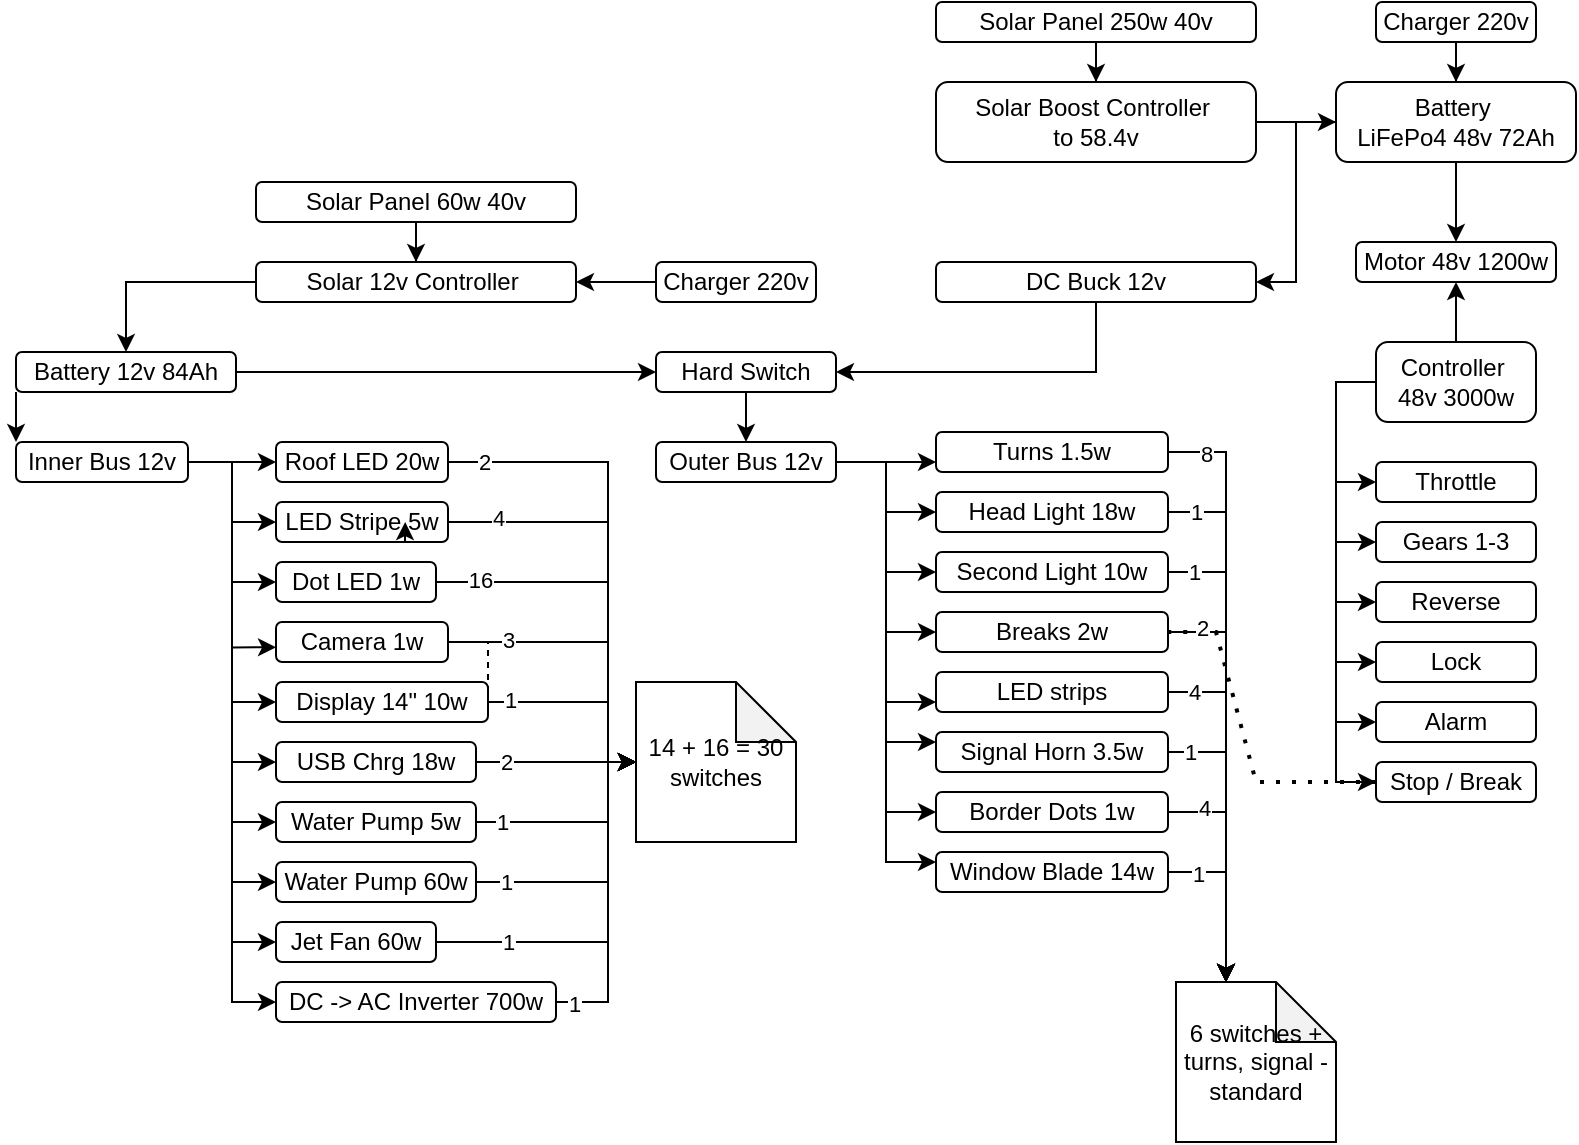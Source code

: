 <mxfile version="27.1.4">
  <diagram name="Страница — 1" id="Z_pauZkXS7t0AU1Tw5mL">
    <mxGraphModel dx="1443" dy="829" grid="1" gridSize="10" guides="1" tooltips="1" connect="1" arrows="1" fold="1" page="1" pageScale="1" pageWidth="827" pageHeight="1169" math="0" shadow="0">
      <root>
        <mxCell id="0" />
        <mxCell id="1" parent="0" />
        <mxCell id="5aOu-kDIlNZFqt_HR4Ut-28" style="edgeStyle=orthogonalEdgeStyle;rounded=0;orthogonalLoop=1;jettySize=auto;html=1;entryX=0.5;entryY=0;entryDx=0;entryDy=0;" edge="1" parent="1" source="7MsEQUMzbARziqOLfGt7-1" target="7MsEQUMzbARziqOLfGt7-29">
          <mxGeometry relative="1" as="geometry" />
        </mxCell>
        <mxCell id="5aOu-kDIlNZFqt_HR4Ut-34" style="edgeStyle=orthogonalEdgeStyle;rounded=0;orthogonalLoop=1;jettySize=auto;html=1;entryX=1;entryY=0.5;entryDx=0;entryDy=0;" edge="1" parent="1" source="7MsEQUMzbARziqOLfGt7-1" target="5aOu-kDIlNZFqt_HR4Ut-33">
          <mxGeometry relative="1" as="geometry" />
        </mxCell>
        <mxCell id="7MsEQUMzbARziqOLfGt7-1" value="&lt;div&gt;Battery&amp;nbsp;&lt;/div&gt;&lt;div&gt;&lt;span style=&quot;background-color: transparent; color: light-dark(rgb(0, 0, 0), rgb(255, 255, 255));&quot;&gt;LiFePo4 48v&amp;nbsp;&lt;/span&gt;&lt;span style=&quot;background-color: transparent; color: light-dark(rgb(0, 0, 0), rgb(255, 255, 255));&quot;&gt;72Ah&lt;/span&gt;&lt;/div&gt;" style="rounded=1;whiteSpace=wrap;html=1;" parent="1" vertex="1">
          <mxGeometry x="684" y="60" width="120" height="40" as="geometry" />
        </mxCell>
        <mxCell id="7MsEQUMzbARziqOLfGt7-31" style="edgeStyle=orthogonalEdgeStyle;rounded=0;orthogonalLoop=1;jettySize=auto;html=1;entryX=0;entryY=0.5;entryDx=0;entryDy=0;exitX=0;exitY=0.5;exitDx=0;exitDy=0;" parent="1" source="7MsEQUMzbARziqOLfGt7-2" target="7MsEQUMzbARziqOLfGt7-18" edge="1">
          <mxGeometry relative="1" as="geometry" />
        </mxCell>
        <mxCell id="7MsEQUMzbARziqOLfGt7-35" style="edgeStyle=orthogonalEdgeStyle;rounded=0;orthogonalLoop=1;jettySize=auto;html=1;entryX=0;entryY=0.5;entryDx=0;entryDy=0;exitX=0;exitY=0.5;exitDx=0;exitDy=0;" parent="1" source="7MsEQUMzbARziqOLfGt7-2" target="7MsEQUMzbARziqOLfGt7-21" edge="1">
          <mxGeometry relative="1" as="geometry" />
        </mxCell>
        <mxCell id="7MsEQUMzbARziqOLfGt7-36" style="edgeStyle=orthogonalEdgeStyle;rounded=0;orthogonalLoop=1;jettySize=auto;html=1;entryX=0;entryY=0.5;entryDx=0;entryDy=0;exitX=0;exitY=0.5;exitDx=0;exitDy=0;" parent="1" source="7MsEQUMzbARziqOLfGt7-2" target="7MsEQUMzbARziqOLfGt7-22" edge="1">
          <mxGeometry relative="1" as="geometry" />
        </mxCell>
        <mxCell id="7MsEQUMzbARziqOLfGt7-40" style="edgeStyle=orthogonalEdgeStyle;rounded=0;orthogonalLoop=1;jettySize=auto;html=1;entryX=0;entryY=0.5;entryDx=0;entryDy=0;exitX=0;exitY=0.5;exitDx=0;exitDy=0;" parent="1" source="7MsEQUMzbARziqOLfGt7-2" target="7MsEQUMzbARziqOLfGt7-37" edge="1">
          <mxGeometry relative="1" as="geometry" />
        </mxCell>
        <mxCell id="7MsEQUMzbARziqOLfGt7-41" style="edgeStyle=orthogonalEdgeStyle;rounded=0;orthogonalLoop=1;jettySize=auto;html=1;entryX=0;entryY=0.5;entryDx=0;entryDy=0;exitX=0;exitY=0.5;exitDx=0;exitDy=0;" parent="1" source="7MsEQUMzbARziqOLfGt7-2" target="7MsEQUMzbARziqOLfGt7-38" edge="1">
          <mxGeometry relative="1" as="geometry" />
        </mxCell>
        <mxCell id="7MsEQUMzbARziqOLfGt7-42" style="edgeStyle=orthogonalEdgeStyle;rounded=0;orthogonalLoop=1;jettySize=auto;html=1;entryX=0;entryY=0.5;entryDx=0;entryDy=0;exitX=0;exitY=0.5;exitDx=0;exitDy=0;" parent="1" source="7MsEQUMzbARziqOLfGt7-2" target="7MsEQUMzbARziqOLfGt7-39" edge="1">
          <mxGeometry relative="1" as="geometry" />
        </mxCell>
        <mxCell id="5aOu-kDIlNZFqt_HR4Ut-27" style="edgeStyle=orthogonalEdgeStyle;rounded=0;orthogonalLoop=1;jettySize=auto;html=1;entryX=0.5;entryY=1;entryDx=0;entryDy=0;" edge="1" parent="1" source="7MsEQUMzbARziqOLfGt7-2" target="7MsEQUMzbARziqOLfGt7-29">
          <mxGeometry relative="1" as="geometry" />
        </mxCell>
        <mxCell id="7MsEQUMzbARziqOLfGt7-2" value="&lt;div&gt;&lt;span style=&quot;background-color: transparent; color: light-dark(rgb(0, 0, 0), rgb(255, 255, 255));&quot;&gt;Controller&amp;nbsp;&lt;/span&gt;&lt;/div&gt;&lt;div&gt;&lt;span style=&quot;background-color: transparent; color: light-dark(rgb(0, 0, 0), rgb(255, 255, 255));&quot;&gt;48v 3000w&lt;/span&gt;&lt;/div&gt;" style="rounded=1;whiteSpace=wrap;html=1;" parent="1" vertex="1">
          <mxGeometry x="704" y="190" width="80" height="40" as="geometry" />
        </mxCell>
        <mxCell id="7MsEQUMzbARziqOLfGt7-16" style="edgeStyle=orthogonalEdgeStyle;rounded=0;orthogonalLoop=1;jettySize=auto;html=1;exitX=0;exitY=1;exitDx=0;exitDy=0;entryX=0;entryY=0;entryDx=0;entryDy=0;" parent="1" source="7MsEQUMzbARziqOLfGt7-4" target="7MsEQUMzbARziqOLfGt7-8" edge="1">
          <mxGeometry relative="1" as="geometry">
            <Array as="points" />
          </mxGeometry>
        </mxCell>
        <mxCell id="5aOu-kDIlNZFqt_HR4Ut-23" style="edgeStyle=orthogonalEdgeStyle;rounded=0;orthogonalLoop=1;jettySize=auto;html=1;" edge="1" parent="1" source="5aOu-kDIlNZFqt_HR4Ut-35" target="7MsEQUMzbARziqOLfGt7-7">
          <mxGeometry relative="1" as="geometry" />
        </mxCell>
        <mxCell id="7MsEQUMzbARziqOLfGt7-4" value="&lt;div&gt;Battery&amp;nbsp;&lt;span style=&quot;background-color: transparent; color: light-dark(rgb(0, 0, 0), rgb(255, 255, 255));&quot;&gt;12v 84&lt;/span&gt;&lt;span style=&quot;background-color: transparent; color: light-dark(rgb(0, 0, 0), rgb(255, 255, 255));&quot;&gt;Ah&lt;/span&gt;&lt;/div&gt;" style="rounded=1;whiteSpace=wrap;html=1;" parent="1" vertex="1">
          <mxGeometry x="24" y="195" width="110" height="20" as="geometry" />
        </mxCell>
        <mxCell id="7MsEQUMzbARziqOLfGt7-5" value="DC -&amp;gt; AC&amp;nbsp;&lt;span style=&quot;background-color: transparent; color: light-dark(rgb(0, 0, 0), rgb(255, 255, 255));&quot;&gt;Inverter 700w&lt;/span&gt;" style="rounded=1;whiteSpace=wrap;html=1;" parent="1" vertex="1">
          <mxGeometry x="154" y="510" width="140" height="20" as="geometry" />
        </mxCell>
        <mxCell id="7MsEQUMzbARziqOLfGt7-6" value="&lt;div&gt;Jet Fan 60w&lt;/div&gt;" style="rounded=1;whiteSpace=wrap;html=1;" parent="1" vertex="1">
          <mxGeometry x="154" y="480" width="80" height="20" as="geometry" />
        </mxCell>
        <mxCell id="7MsEQUMzbARziqOLfGt7-49" style="edgeStyle=orthogonalEdgeStyle;rounded=0;orthogonalLoop=1;jettySize=auto;html=1;entryX=0;entryY=0.75;entryDx=0;entryDy=0;" parent="1" source="7MsEQUMzbARziqOLfGt7-7" target="7MsEQUMzbARziqOLfGt7-47" edge="1">
          <mxGeometry relative="1" as="geometry" />
        </mxCell>
        <mxCell id="7MsEQUMzbARziqOLfGt7-50" style="edgeStyle=orthogonalEdgeStyle;rounded=0;orthogonalLoop=1;jettySize=auto;html=1;entryX=0;entryY=0.5;entryDx=0;entryDy=0;" parent="1" source="7MsEQUMzbARziqOLfGt7-7" target="7MsEQUMzbARziqOLfGt7-46" edge="1">
          <mxGeometry relative="1" as="geometry" />
        </mxCell>
        <mxCell id="7MsEQUMzbARziqOLfGt7-51" style="edgeStyle=orthogonalEdgeStyle;rounded=0;orthogonalLoop=1;jettySize=auto;html=1;entryX=0;entryY=0.5;entryDx=0;entryDy=0;" parent="1" source="7MsEQUMzbARziqOLfGt7-7" target="7MsEQUMzbARziqOLfGt7-45" edge="1">
          <mxGeometry relative="1" as="geometry" />
        </mxCell>
        <mxCell id="7MsEQUMzbARziqOLfGt7-52" style="edgeStyle=orthogonalEdgeStyle;rounded=0;orthogonalLoop=1;jettySize=auto;html=1;entryX=0;entryY=0.5;entryDx=0;entryDy=0;" parent="1" source="7MsEQUMzbARziqOLfGt7-7" target="7MsEQUMzbARziqOLfGt7-44" edge="1">
          <mxGeometry relative="1" as="geometry" />
        </mxCell>
        <mxCell id="7MsEQUMzbARziqOLfGt7-53" style="edgeStyle=orthogonalEdgeStyle;rounded=0;orthogonalLoop=1;jettySize=auto;html=1;entryX=0;entryY=0.75;entryDx=0;entryDy=0;" parent="1" source="7MsEQUMzbARziqOLfGt7-7" target="7MsEQUMzbARziqOLfGt7-43" edge="1">
          <mxGeometry relative="1" as="geometry" />
        </mxCell>
        <mxCell id="7MsEQUMzbARziqOLfGt7-54" style="edgeStyle=orthogonalEdgeStyle;rounded=0;orthogonalLoop=1;jettySize=auto;html=1;entryX=0;entryY=0.25;entryDx=0;entryDy=0;" parent="1" source="7MsEQUMzbARziqOLfGt7-7" target="7MsEQUMzbARziqOLfGt7-10" edge="1">
          <mxGeometry relative="1" as="geometry" />
        </mxCell>
        <mxCell id="5aOu-kDIlNZFqt_HR4Ut-8" style="edgeStyle=orthogonalEdgeStyle;rounded=0;orthogonalLoop=1;jettySize=auto;html=1;entryX=0;entryY=0.5;entryDx=0;entryDy=0;" edge="1" parent="1" source="7MsEQUMzbARziqOLfGt7-7" target="5aOu-kDIlNZFqt_HR4Ut-7">
          <mxGeometry relative="1" as="geometry" />
        </mxCell>
        <mxCell id="5aOu-kDIlNZFqt_HR4Ut-21" style="edgeStyle=orthogonalEdgeStyle;rounded=0;orthogonalLoop=1;jettySize=auto;html=1;entryX=0;entryY=0.25;entryDx=0;entryDy=0;" edge="1" parent="1" source="7MsEQUMzbARziqOLfGt7-7" target="7MsEQUMzbARziqOLfGt7-9">
          <mxGeometry relative="1" as="geometry" />
        </mxCell>
        <mxCell id="7MsEQUMzbARziqOLfGt7-7" value="Outer Bus&amp;nbsp;&lt;span style=&quot;background-color: transparent; color: light-dark(rgb(0, 0, 0), rgb(255, 255, 255));&quot;&gt;12v&lt;/span&gt;" style="rounded=1;whiteSpace=wrap;html=1;" parent="1" vertex="1">
          <mxGeometry x="344" y="240" width="90" height="20" as="geometry" />
        </mxCell>
        <mxCell id="5aOu-kDIlNZFqt_HR4Ut-10" style="edgeStyle=orthogonalEdgeStyle;rounded=0;orthogonalLoop=1;jettySize=auto;html=1;entryX=0;entryY=0.5;entryDx=0;entryDy=0;" edge="1" parent="1" source="7MsEQUMzbARziqOLfGt7-8" target="5aOu-kDIlNZFqt_HR4Ut-1">
          <mxGeometry relative="1" as="geometry" />
        </mxCell>
        <mxCell id="5aOu-kDIlNZFqt_HR4Ut-12" style="edgeStyle=orthogonalEdgeStyle;rounded=0;orthogonalLoop=1;jettySize=auto;html=1;entryX=0;entryY=0.5;entryDx=0;entryDy=0;" edge="1" parent="1" source="7MsEQUMzbARziqOLfGt7-8" target="5aOu-kDIlNZFqt_HR4Ut-3">
          <mxGeometry relative="1" as="geometry" />
        </mxCell>
        <mxCell id="5aOu-kDIlNZFqt_HR4Ut-14" style="edgeStyle=orthogonalEdgeStyle;rounded=0;orthogonalLoop=1;jettySize=auto;html=1;entryX=0;entryY=0.5;entryDx=0;entryDy=0;" edge="1" parent="1" source="7MsEQUMzbARziqOLfGt7-8" target="5aOu-kDIlNZFqt_HR4Ut-5">
          <mxGeometry relative="1" as="geometry" />
        </mxCell>
        <mxCell id="5aOu-kDIlNZFqt_HR4Ut-15" style="edgeStyle=orthogonalEdgeStyle;rounded=0;orthogonalLoop=1;jettySize=auto;html=1;entryX=0;entryY=0.5;entryDx=0;entryDy=0;" edge="1" parent="1" source="7MsEQUMzbARziqOLfGt7-8" target="5aOu-kDIlNZFqt_HR4Ut-6">
          <mxGeometry relative="1" as="geometry" />
        </mxCell>
        <mxCell id="5aOu-kDIlNZFqt_HR4Ut-18" style="edgeStyle=orthogonalEdgeStyle;rounded=0;orthogonalLoop=1;jettySize=auto;html=1;entryX=0;entryY=0.5;entryDx=0;entryDy=0;" edge="1" parent="1" source="7MsEQUMzbARziqOLfGt7-8" target="5aOu-kDIlNZFqt_HR4Ut-16">
          <mxGeometry relative="1" as="geometry" />
        </mxCell>
        <mxCell id="5aOu-kDIlNZFqt_HR4Ut-20" style="edgeStyle=orthogonalEdgeStyle;rounded=0;orthogonalLoop=1;jettySize=auto;html=1;entryX=0;entryY=0.5;entryDx=0;entryDy=0;" edge="1" parent="1" source="7MsEQUMzbARziqOLfGt7-8" target="5aOu-kDIlNZFqt_HR4Ut-19">
          <mxGeometry relative="1" as="geometry" />
        </mxCell>
        <mxCell id="5aOu-kDIlNZFqt_HR4Ut-25" style="edgeStyle=orthogonalEdgeStyle;rounded=0;orthogonalLoop=1;jettySize=auto;html=1;entryX=0;entryY=0.5;entryDx=0;entryDy=0;" edge="1" parent="1" source="7MsEQUMzbARziqOLfGt7-8" target="7MsEQUMzbARziqOLfGt7-5">
          <mxGeometry relative="1" as="geometry" />
        </mxCell>
        <mxCell id="5aOu-kDIlNZFqt_HR4Ut-26" style="edgeStyle=orthogonalEdgeStyle;rounded=0;orthogonalLoop=1;jettySize=auto;html=1;entryX=0;entryY=0.5;entryDx=0;entryDy=0;" edge="1" parent="1" source="7MsEQUMzbARziqOLfGt7-8" target="7MsEQUMzbARziqOLfGt7-6">
          <mxGeometry relative="1" as="geometry" />
        </mxCell>
        <mxCell id="5aOu-kDIlNZFqt_HR4Ut-31" style="edgeStyle=orthogonalEdgeStyle;rounded=0;orthogonalLoop=1;jettySize=auto;html=1;entryX=0;entryY=0.5;entryDx=0;entryDy=0;" edge="1" parent="1" source="7MsEQUMzbARziqOLfGt7-8" target="5aOu-kDIlNZFqt_HR4Ut-2">
          <mxGeometry relative="1" as="geometry" />
        </mxCell>
        <mxCell id="7MsEQUMzbARziqOLfGt7-8" value="Inner Bus&amp;nbsp;&lt;span style=&quot;background-color: transparent; color: light-dark(rgb(0, 0, 0), rgb(255, 255, 255));&quot;&gt;12v&lt;/span&gt;" style="rounded=1;whiteSpace=wrap;html=1;" parent="1" vertex="1">
          <mxGeometry x="24" y="240" width="86" height="20" as="geometry" />
        </mxCell>
        <mxCell id="7MsEQUMzbARziqOLfGt7-9" value="Window Blade 14w" style="rounded=1;whiteSpace=wrap;html=1;" parent="1" vertex="1">
          <mxGeometry x="484" y="445" width="116" height="20" as="geometry" />
        </mxCell>
        <mxCell id="7MsEQUMzbARziqOLfGt7-10" value="Signal Horn 3.5w" style="rounded=1;whiteSpace=wrap;html=1;" parent="1" vertex="1">
          <mxGeometry x="484" y="385" width="116" height="20" as="geometry" />
        </mxCell>
        <mxCell id="7MsEQUMzbARziqOLfGt7-18" value="&lt;div&gt;Throttle&lt;/div&gt;" style="rounded=1;whiteSpace=wrap;html=1;" parent="1" vertex="1">
          <mxGeometry x="704" y="250" width="80" height="20" as="geometry" />
        </mxCell>
        <mxCell id="5aOu-kDIlNZFqt_HR4Ut-29" style="edgeStyle=orthogonalEdgeStyle;rounded=0;orthogonalLoop=1;jettySize=auto;html=1;entryX=0.5;entryY=0;entryDx=0;entryDy=0;" edge="1" parent="1" source="7MsEQUMzbARziqOLfGt7-19" target="7MsEQUMzbARziqOLfGt7-1">
          <mxGeometry relative="1" as="geometry" />
        </mxCell>
        <mxCell id="7MsEQUMzbARziqOLfGt7-19" value="&lt;div&gt;Charger 220v&lt;/div&gt;" style="rounded=1;whiteSpace=wrap;html=1;" parent="1" vertex="1">
          <mxGeometry x="704" y="20" width="80" height="20" as="geometry" />
        </mxCell>
        <mxCell id="7MsEQUMzbARziqOLfGt7-21" value="Gears 1-3" style="rounded=1;whiteSpace=wrap;html=1;" parent="1" vertex="1">
          <mxGeometry x="704" y="280" width="80" height="20" as="geometry" />
        </mxCell>
        <mxCell id="7MsEQUMzbARziqOLfGt7-22" value="&lt;div&gt;Reverse&lt;/div&gt;" style="rounded=1;whiteSpace=wrap;html=1;" parent="1" vertex="1">
          <mxGeometry x="704" y="310" width="80" height="20" as="geometry" />
        </mxCell>
        <mxCell id="5aOu-kDIlNZFqt_HR4Ut-40" style="edgeStyle=orthogonalEdgeStyle;rounded=0;orthogonalLoop=1;jettySize=auto;html=1;entryX=0.5;entryY=0;entryDx=0;entryDy=0;" edge="1" parent="1" source="7MsEQUMzbARziqOLfGt7-23" target="7MsEQUMzbARziqOLfGt7-25">
          <mxGeometry relative="1" as="geometry" />
        </mxCell>
        <mxCell id="7MsEQUMzbARziqOLfGt7-23" value="&lt;div&gt;Solar Panel 250w 40v&lt;/div&gt;" style="rounded=1;whiteSpace=wrap;html=1;" parent="1" vertex="1">
          <mxGeometry x="484" y="20" width="160" height="20" as="geometry" />
        </mxCell>
        <mxCell id="5aOu-kDIlNZFqt_HR4Ut-30" style="edgeStyle=orthogonalEdgeStyle;rounded=0;orthogonalLoop=1;jettySize=auto;html=1;entryX=0;entryY=0.5;entryDx=0;entryDy=0;" edge="1" parent="1" source="7MsEQUMzbARziqOLfGt7-25" target="7MsEQUMzbARziqOLfGt7-1">
          <mxGeometry relative="1" as="geometry" />
        </mxCell>
        <mxCell id="7MsEQUMzbARziqOLfGt7-25" value="&lt;div&gt;Solar Boost Controller&amp;nbsp;&lt;/div&gt;&lt;div&gt;to 58.4v&lt;/div&gt;" style="rounded=1;whiteSpace=wrap;html=1;" parent="1" vertex="1">
          <mxGeometry x="484" y="60" width="160" height="40" as="geometry" />
        </mxCell>
        <mxCell id="7MsEQUMzbARziqOLfGt7-29" value="&lt;div&gt;&lt;span style=&quot;background-color: transparent; color: light-dark(rgb(0, 0, 0), rgb(255, 255, 255));&quot;&gt;Motor 48v 1200&lt;/span&gt;&lt;span style=&quot;background-color: transparent; color: light-dark(rgb(0, 0, 0), rgb(255, 255, 255));&quot;&gt;w&lt;/span&gt;&lt;/div&gt;" style="rounded=1;whiteSpace=wrap;html=1;" parent="1" vertex="1">
          <mxGeometry x="694" y="140" width="100" height="20" as="geometry" />
        </mxCell>
        <mxCell id="7MsEQUMzbARziqOLfGt7-37" value="&lt;div&gt;Lock&lt;/div&gt;" style="rounded=1;whiteSpace=wrap;html=1;" parent="1" vertex="1">
          <mxGeometry x="704" y="340" width="80" height="20" as="geometry" />
        </mxCell>
        <mxCell id="7MsEQUMzbARziqOLfGt7-38" value="&lt;div&gt;Alarm&lt;/div&gt;" style="rounded=1;whiteSpace=wrap;html=1;" parent="1" vertex="1">
          <mxGeometry x="704" y="370" width="80" height="20" as="geometry" />
        </mxCell>
        <mxCell id="7MsEQUMzbARziqOLfGt7-39" value="&lt;div&gt;Stop / Break&lt;/div&gt;" style="rounded=1;whiteSpace=wrap;html=1;" parent="1" vertex="1">
          <mxGeometry x="704" y="400" width="80" height="20" as="geometry" />
        </mxCell>
        <mxCell id="7MsEQUMzbARziqOLfGt7-43" value="Turns 1.5w" style="rounded=1;whiteSpace=wrap;html=1;" parent="1" vertex="1">
          <mxGeometry x="484" y="235" width="116" height="20" as="geometry" />
        </mxCell>
        <mxCell id="7MsEQUMzbARziqOLfGt7-44" value="Head Light 18w" style="rounded=1;whiteSpace=wrap;html=1;" parent="1" vertex="1">
          <mxGeometry x="484" y="265" width="116" height="20" as="geometry" />
        </mxCell>
        <mxCell id="7MsEQUMzbARziqOLfGt7-45" value="Second Light 10w" style="rounded=1;whiteSpace=wrap;html=1;" parent="1" vertex="1">
          <mxGeometry x="484" y="295" width="116" height="20" as="geometry" />
        </mxCell>
        <mxCell id="7MsEQUMzbARziqOLfGt7-46" value="Breaks 2w" style="rounded=1;whiteSpace=wrap;html=1;" parent="1" vertex="1">
          <mxGeometry x="484" y="325" width="116" height="20" as="geometry" />
        </mxCell>
        <mxCell id="7MsEQUMzbARziqOLfGt7-47" value="LED strips" style="rounded=1;whiteSpace=wrap;html=1;" parent="1" vertex="1">
          <mxGeometry x="484" y="355" width="116" height="20" as="geometry" />
        </mxCell>
        <mxCell id="7MsEQUMzbARziqOLfGt7-58" style="edgeStyle=orthogonalEdgeStyle;rounded=0;orthogonalLoop=1;jettySize=auto;html=1;entryX=0.5;entryY=0;entryDx=0;entryDy=0;" parent="1" source="7MsEQUMzbARziqOLfGt7-56" target="7MsEQUMzbARziqOLfGt7-57" edge="1">
          <mxGeometry relative="1" as="geometry" />
        </mxCell>
        <mxCell id="7MsEQUMzbARziqOLfGt7-56" value="&lt;div&gt;Solar Panel 60w 40v&lt;/div&gt;" style="rounded=1;whiteSpace=wrap;html=1;" parent="1" vertex="1">
          <mxGeometry x="144" y="110" width="160" height="20" as="geometry" />
        </mxCell>
        <mxCell id="5aOu-kDIlNZFqt_HR4Ut-24" style="edgeStyle=orthogonalEdgeStyle;rounded=0;orthogonalLoop=1;jettySize=auto;html=1;entryX=0.5;entryY=0;entryDx=0;entryDy=0;" edge="1" parent="1" source="7MsEQUMzbARziqOLfGt7-57" target="7MsEQUMzbARziqOLfGt7-4">
          <mxGeometry relative="1" as="geometry" />
        </mxCell>
        <mxCell id="7MsEQUMzbARziqOLfGt7-57" value="&lt;div&gt;Solar 12v Controller&amp;nbsp;&lt;/div&gt;" style="rounded=1;whiteSpace=wrap;html=1;" parent="1" vertex="1">
          <mxGeometry x="144" y="150" width="160" height="20" as="geometry" />
        </mxCell>
        <mxCell id="7MsEQUMzbARziqOLfGt7-62" style="edgeStyle=orthogonalEdgeStyle;rounded=0;orthogonalLoop=1;jettySize=auto;html=1;entryX=1;entryY=0.5;entryDx=0;entryDy=0;" parent="1" source="7MsEQUMzbARziqOLfGt7-61" target="7MsEQUMzbARziqOLfGt7-57" edge="1">
          <mxGeometry relative="1" as="geometry" />
        </mxCell>
        <mxCell id="7MsEQUMzbARziqOLfGt7-61" value="&lt;div&gt;Charger 220v&lt;/div&gt;" style="rounded=1;whiteSpace=wrap;html=1;" parent="1" vertex="1">
          <mxGeometry x="344" y="150" width="80" height="20" as="geometry" />
        </mxCell>
        <mxCell id="5aOu-kDIlNZFqt_HR4Ut-1" value="Roof LED 20w" style="rounded=1;whiteSpace=wrap;html=1;" vertex="1" parent="1">
          <mxGeometry x="154" y="240" width="86" height="20" as="geometry" />
        </mxCell>
        <mxCell id="5aOu-kDIlNZFqt_HR4Ut-2" value="LED Stripe 5w" style="rounded=1;whiteSpace=wrap;html=1;" vertex="1" parent="1">
          <mxGeometry x="154" y="270" width="86" height="20" as="geometry" />
        </mxCell>
        <mxCell id="5aOu-kDIlNZFqt_HR4Ut-3" value="Dot LED 1w" style="rounded=1;whiteSpace=wrap;html=1;" vertex="1" parent="1">
          <mxGeometry x="154" y="300" width="80" height="20" as="geometry" />
        </mxCell>
        <mxCell id="5aOu-kDIlNZFqt_HR4Ut-4" value="Camera 1w" style="rounded=1;whiteSpace=wrap;html=1;" vertex="1" parent="1">
          <mxGeometry x="154" y="330" width="86" height="20" as="geometry" />
        </mxCell>
        <mxCell id="5aOu-kDIlNZFqt_HR4Ut-5" value="Display 14&quot; 10w" style="rounded=1;whiteSpace=wrap;html=1;" vertex="1" parent="1">
          <mxGeometry x="154" y="360" width="106" height="20" as="geometry" />
        </mxCell>
        <mxCell id="5aOu-kDIlNZFqt_HR4Ut-6" value="USB Chrg 18w" style="rounded=1;whiteSpace=wrap;html=1;" vertex="1" parent="1">
          <mxGeometry x="154" y="390" width="100" height="20" as="geometry" />
        </mxCell>
        <mxCell id="5aOu-kDIlNZFqt_HR4Ut-7" value="Border Dots 1w" style="rounded=1;whiteSpace=wrap;html=1;" vertex="1" parent="1">
          <mxGeometry x="484" y="415" width="116" height="20" as="geometry" />
        </mxCell>
        <mxCell id="5aOu-kDIlNZFqt_HR4Ut-13" style="edgeStyle=orthogonalEdgeStyle;rounded=0;orthogonalLoop=1;jettySize=auto;html=1;entryX=0;entryY=0.633;entryDx=0;entryDy=0;entryPerimeter=0;" edge="1" parent="1" source="7MsEQUMzbARziqOLfGt7-8" target="5aOu-kDIlNZFqt_HR4Ut-4">
          <mxGeometry relative="1" as="geometry" />
        </mxCell>
        <mxCell id="5aOu-kDIlNZFqt_HR4Ut-16" value="Water Pump 5w" style="rounded=1;whiteSpace=wrap;html=1;" vertex="1" parent="1">
          <mxGeometry x="154" y="420" width="100" height="20" as="geometry" />
        </mxCell>
        <mxCell id="5aOu-kDIlNZFqt_HR4Ut-19" value="Water Pump 60w" style="rounded=1;whiteSpace=wrap;html=1;" vertex="1" parent="1">
          <mxGeometry x="154" y="450" width="100" height="20" as="geometry" />
        </mxCell>
        <mxCell id="5aOu-kDIlNZFqt_HR4Ut-32" value="" style="endArrow=none;dashed=1;html=1;dashPattern=1 3;strokeWidth=2;rounded=0;entryX=1;entryY=0.5;entryDx=0;entryDy=0;exitX=0;exitY=0.5;exitDx=0;exitDy=0;" edge="1" parent="1" source="7MsEQUMzbARziqOLfGt7-39" target="7MsEQUMzbARziqOLfGt7-46">
          <mxGeometry width="50" height="50" relative="1" as="geometry">
            <mxPoint x="394" y="320" as="sourcePoint" />
            <mxPoint x="444" y="270" as="targetPoint" />
            <Array as="points">
              <mxPoint x="644" y="410" />
              <mxPoint x="624" y="335" />
            </Array>
          </mxGeometry>
        </mxCell>
        <mxCell id="5aOu-kDIlNZFqt_HR4Ut-38" style="edgeStyle=orthogonalEdgeStyle;rounded=0;orthogonalLoop=1;jettySize=auto;html=1;entryX=1;entryY=0.5;entryDx=0;entryDy=0;exitX=0.5;exitY=1;exitDx=0;exitDy=0;" edge="1" parent="1" source="5aOu-kDIlNZFqt_HR4Ut-33" target="5aOu-kDIlNZFqt_HR4Ut-35">
          <mxGeometry relative="1" as="geometry" />
        </mxCell>
        <mxCell id="5aOu-kDIlNZFqt_HR4Ut-33" value="&lt;div&gt;DC Buck 12v&lt;/div&gt;" style="rounded=1;whiteSpace=wrap;html=1;" vertex="1" parent="1">
          <mxGeometry x="484" y="150" width="160" height="20" as="geometry" />
        </mxCell>
        <mxCell id="5aOu-kDIlNZFqt_HR4Ut-36" value="" style="edgeStyle=orthogonalEdgeStyle;rounded=0;orthogonalLoop=1;jettySize=auto;html=1;" edge="1" parent="1" source="7MsEQUMzbARziqOLfGt7-4" target="5aOu-kDIlNZFqt_HR4Ut-35">
          <mxGeometry relative="1" as="geometry">
            <mxPoint x="134" y="205" as="sourcePoint" />
            <mxPoint x="389" y="240" as="targetPoint" />
          </mxGeometry>
        </mxCell>
        <mxCell id="5aOu-kDIlNZFqt_HR4Ut-35" value="Hard Switch" style="rounded=1;whiteSpace=wrap;html=1;" vertex="1" parent="1">
          <mxGeometry x="344" y="195" width="90" height="20" as="geometry" />
        </mxCell>
        <mxCell id="5aOu-kDIlNZFqt_HR4Ut-42" value="" style="endArrow=none;dashed=1;html=1;rounded=0;entryX=1;entryY=0.5;entryDx=0;entryDy=0;exitX=1;exitY=0.5;exitDx=0;exitDy=0;" edge="1" parent="1" source="5aOu-kDIlNZFqt_HR4Ut-4" target="5aOu-kDIlNZFqt_HR4Ut-5">
          <mxGeometry width="50" height="50" relative="1" as="geometry">
            <mxPoint x="220" y="350" as="sourcePoint" />
            <mxPoint x="270" y="300" as="targetPoint" />
            <Array as="points">
              <mxPoint x="260" y="340" />
            </Array>
          </mxGeometry>
        </mxCell>
        <mxCell id="5aOu-kDIlNZFqt_HR4Ut-43" value="14 + 16 = 30 switches" style="shape=note;whiteSpace=wrap;html=1;backgroundOutline=1;darkOpacity=0.05;" vertex="1" parent="1">
          <mxGeometry x="334" y="360" width="80" height="80" as="geometry" />
        </mxCell>
        <mxCell id="5aOu-kDIlNZFqt_HR4Ut-45" style="edgeStyle=orthogonalEdgeStyle;rounded=0;orthogonalLoop=1;jettySize=auto;html=1;entryX=0;entryY=0.5;entryDx=0;entryDy=0;entryPerimeter=0;" edge="1" parent="1" source="5aOu-kDIlNZFqt_HR4Ut-1" target="5aOu-kDIlNZFqt_HR4Ut-43">
          <mxGeometry relative="1" as="geometry">
            <Array as="points">
              <mxPoint x="320" y="250" />
              <mxPoint x="320" y="400" />
            </Array>
          </mxGeometry>
        </mxCell>
        <mxCell id="5aOu-kDIlNZFqt_HR4Ut-47" value="2" style="edgeLabel;html=1;align=center;verticalAlign=middle;resizable=0;points=[];" vertex="1" connectable="0" parent="5aOu-kDIlNZFqt_HR4Ut-45">
          <mxGeometry x="-0.851" relative="1" as="geometry">
            <mxPoint as="offset" />
          </mxGeometry>
        </mxCell>
        <mxCell id="5aOu-kDIlNZFqt_HR4Ut-46" style="edgeStyle=orthogonalEdgeStyle;rounded=0;orthogonalLoop=1;jettySize=auto;html=1;entryX=0;entryY=0.5;entryDx=0;entryDy=0;entryPerimeter=0;" edge="1" parent="1" source="5aOu-kDIlNZFqt_HR4Ut-2" target="5aOu-kDIlNZFqt_HR4Ut-43">
          <mxGeometry relative="1" as="geometry">
            <Array as="points">
              <mxPoint x="320" y="280" />
              <mxPoint x="320" y="400" />
            </Array>
          </mxGeometry>
        </mxCell>
        <mxCell id="5aOu-kDIlNZFqt_HR4Ut-48" value="4" style="edgeLabel;html=1;align=center;verticalAlign=middle;resizable=0;points=[];" vertex="1" connectable="0" parent="5aOu-kDIlNZFqt_HR4Ut-46">
          <mxGeometry x="-0.769" y="2" relative="1" as="geometry">
            <mxPoint as="offset" />
          </mxGeometry>
        </mxCell>
        <mxCell id="5aOu-kDIlNZFqt_HR4Ut-49" style="edgeStyle=orthogonalEdgeStyle;rounded=0;orthogonalLoop=1;jettySize=auto;html=1;exitX=0.75;exitY=1;exitDx=0;exitDy=0;entryX=0.751;entryY=0.5;entryDx=0;entryDy=0;entryPerimeter=0;" edge="1" parent="1" source="5aOu-kDIlNZFqt_HR4Ut-2" target="5aOu-kDIlNZFqt_HR4Ut-2">
          <mxGeometry relative="1" as="geometry" />
        </mxCell>
        <mxCell id="5aOu-kDIlNZFqt_HR4Ut-51" style="edgeStyle=orthogonalEdgeStyle;rounded=0;orthogonalLoop=1;jettySize=auto;html=1;entryX=0;entryY=0.5;entryDx=0;entryDy=0;entryPerimeter=0;" edge="1" parent="1" source="5aOu-kDIlNZFqt_HR4Ut-3" target="5aOu-kDIlNZFqt_HR4Ut-43">
          <mxGeometry relative="1" as="geometry">
            <Array as="points">
              <mxPoint x="320" y="310" />
              <mxPoint x="320" y="400" />
            </Array>
          </mxGeometry>
        </mxCell>
        <mxCell id="5aOu-kDIlNZFqt_HR4Ut-52" value="16" style="edgeLabel;html=1;align=center;verticalAlign=middle;resizable=0;points=[];" vertex="1" connectable="0" parent="5aOu-kDIlNZFqt_HR4Ut-51">
          <mxGeometry x="-0.776" y="1" relative="1" as="geometry">
            <mxPoint as="offset" />
          </mxGeometry>
        </mxCell>
        <mxCell id="5aOu-kDIlNZFqt_HR4Ut-53" style="edgeStyle=orthogonalEdgeStyle;rounded=0;orthogonalLoop=1;jettySize=auto;html=1;entryX=0;entryY=0.5;entryDx=0;entryDy=0;entryPerimeter=0;" edge="1" parent="1" source="5aOu-kDIlNZFqt_HR4Ut-4" target="5aOu-kDIlNZFqt_HR4Ut-43">
          <mxGeometry relative="1" as="geometry">
            <Array as="points">
              <mxPoint x="320" y="340" />
              <mxPoint x="320" y="400" />
            </Array>
          </mxGeometry>
        </mxCell>
        <mxCell id="5aOu-kDIlNZFqt_HR4Ut-54" value="3" style="edgeLabel;html=1;align=center;verticalAlign=middle;resizable=0;points=[];" vertex="1" connectable="0" parent="5aOu-kDIlNZFqt_HR4Ut-53">
          <mxGeometry x="-0.612" y="1" relative="1" as="geometry">
            <mxPoint as="offset" />
          </mxGeometry>
        </mxCell>
        <mxCell id="5aOu-kDIlNZFqt_HR4Ut-55" style="edgeStyle=orthogonalEdgeStyle;rounded=0;orthogonalLoop=1;jettySize=auto;html=1;entryX=0;entryY=0.5;entryDx=0;entryDy=0;entryPerimeter=0;" edge="1" parent="1" source="5aOu-kDIlNZFqt_HR4Ut-5" target="5aOu-kDIlNZFqt_HR4Ut-43">
          <mxGeometry relative="1" as="geometry">
            <Array as="points">
              <mxPoint x="320" y="370" />
              <mxPoint x="320" y="400" />
            </Array>
          </mxGeometry>
        </mxCell>
        <mxCell id="5aOu-kDIlNZFqt_HR4Ut-56" value="1" style="edgeLabel;html=1;align=center;verticalAlign=middle;resizable=0;points=[];" vertex="1" connectable="0" parent="5aOu-kDIlNZFqt_HR4Ut-55">
          <mxGeometry x="-0.795" y="1" relative="1" as="geometry">
            <mxPoint as="offset" />
          </mxGeometry>
        </mxCell>
        <mxCell id="5aOu-kDIlNZFqt_HR4Ut-57" style="edgeStyle=orthogonalEdgeStyle;rounded=0;orthogonalLoop=1;jettySize=auto;html=1;entryX=0;entryY=0.5;entryDx=0;entryDy=0;entryPerimeter=0;" edge="1" parent="1" source="5aOu-kDIlNZFqt_HR4Ut-6" target="5aOu-kDIlNZFqt_HR4Ut-43">
          <mxGeometry relative="1" as="geometry" />
        </mxCell>
        <mxCell id="5aOu-kDIlNZFqt_HR4Ut-58" value="2" style="edgeLabel;html=1;align=center;verticalAlign=middle;resizable=0;points=[];" vertex="1" connectable="0" parent="5aOu-kDIlNZFqt_HR4Ut-57">
          <mxGeometry x="-0.63" relative="1" as="geometry">
            <mxPoint as="offset" />
          </mxGeometry>
        </mxCell>
        <mxCell id="5aOu-kDIlNZFqt_HR4Ut-59" style="edgeStyle=orthogonalEdgeStyle;rounded=0;orthogonalLoop=1;jettySize=auto;html=1;entryX=0;entryY=0.5;entryDx=0;entryDy=0;entryPerimeter=0;" edge="1" parent="1" source="5aOu-kDIlNZFqt_HR4Ut-16" target="5aOu-kDIlNZFqt_HR4Ut-43">
          <mxGeometry relative="1" as="geometry">
            <Array as="points">
              <mxPoint x="320" y="430" />
              <mxPoint x="320" y="400" />
            </Array>
          </mxGeometry>
        </mxCell>
        <mxCell id="5aOu-kDIlNZFqt_HR4Ut-60" value="1" style="edgeLabel;html=1;align=center;verticalAlign=middle;resizable=0;points=[];" vertex="1" connectable="0" parent="5aOu-kDIlNZFqt_HR4Ut-59">
          <mxGeometry x="-0.76" relative="1" as="geometry">
            <mxPoint as="offset" />
          </mxGeometry>
        </mxCell>
        <mxCell id="5aOu-kDIlNZFqt_HR4Ut-61" style="edgeStyle=orthogonalEdgeStyle;rounded=0;orthogonalLoop=1;jettySize=auto;html=1;entryX=0;entryY=0.5;entryDx=0;entryDy=0;entryPerimeter=0;" edge="1" parent="1" source="5aOu-kDIlNZFqt_HR4Ut-19" target="5aOu-kDIlNZFqt_HR4Ut-43">
          <mxGeometry relative="1" as="geometry">
            <Array as="points">
              <mxPoint x="320" y="460" />
              <mxPoint x="320" y="400" />
            </Array>
          </mxGeometry>
        </mxCell>
        <mxCell id="5aOu-kDIlNZFqt_HR4Ut-62" value="1" style="edgeLabel;html=1;align=center;verticalAlign=middle;resizable=0;points=[];" vertex="1" connectable="0" parent="5aOu-kDIlNZFqt_HR4Ut-61">
          <mxGeometry x="-0.785" relative="1" as="geometry">
            <mxPoint as="offset" />
          </mxGeometry>
        </mxCell>
        <mxCell id="5aOu-kDIlNZFqt_HR4Ut-63" style="edgeStyle=orthogonalEdgeStyle;rounded=0;orthogonalLoop=1;jettySize=auto;html=1;entryX=0;entryY=0.5;entryDx=0;entryDy=0;entryPerimeter=0;" edge="1" parent="1" source="7MsEQUMzbARziqOLfGt7-6" target="5aOu-kDIlNZFqt_HR4Ut-43">
          <mxGeometry relative="1" as="geometry">
            <Array as="points">
              <mxPoint x="320" y="490" />
              <mxPoint x="320" y="400" />
            </Array>
          </mxGeometry>
        </mxCell>
        <mxCell id="5aOu-kDIlNZFqt_HR4Ut-64" value="1" style="edgeLabel;html=1;align=center;verticalAlign=middle;resizable=0;points=[];" vertex="1" connectable="0" parent="5aOu-kDIlNZFqt_HR4Ut-63">
          <mxGeometry x="-0.627" relative="1" as="geometry">
            <mxPoint as="offset" />
          </mxGeometry>
        </mxCell>
        <mxCell id="5aOu-kDIlNZFqt_HR4Ut-65" style="edgeStyle=orthogonalEdgeStyle;rounded=0;orthogonalLoop=1;jettySize=auto;html=1;entryX=0;entryY=0.5;entryDx=0;entryDy=0;entryPerimeter=0;" edge="1" parent="1" source="7MsEQUMzbARziqOLfGt7-5" target="5aOu-kDIlNZFqt_HR4Ut-43">
          <mxGeometry relative="1" as="geometry">
            <Array as="points">
              <mxPoint x="320" y="520" />
              <mxPoint x="320" y="400" />
            </Array>
          </mxGeometry>
        </mxCell>
        <mxCell id="5aOu-kDIlNZFqt_HR4Ut-66" value="1" style="edgeLabel;html=1;align=center;verticalAlign=middle;resizable=0;points=[];" vertex="1" connectable="0" parent="5aOu-kDIlNZFqt_HR4Ut-65">
          <mxGeometry x="-0.887" y="-1" relative="1" as="geometry">
            <mxPoint as="offset" />
          </mxGeometry>
        </mxCell>
        <mxCell id="5aOu-kDIlNZFqt_HR4Ut-67" value="6 switches + turns, signal - standard" style="shape=note;whiteSpace=wrap;html=1;backgroundOutline=1;darkOpacity=0.05;" vertex="1" parent="1">
          <mxGeometry x="604" y="510" width="80" height="80" as="geometry" />
        </mxCell>
        <mxCell id="5aOu-kDIlNZFqt_HR4Ut-68" style="edgeStyle=orthogonalEdgeStyle;rounded=0;orthogonalLoop=1;jettySize=auto;html=1;entryX=0;entryY=0;entryDx=25;entryDy=0;entryPerimeter=0;" edge="1" parent="1" source="7MsEQUMzbARziqOLfGt7-43" target="5aOu-kDIlNZFqt_HR4Ut-67">
          <mxGeometry relative="1" as="geometry" />
        </mxCell>
        <mxCell id="5aOu-kDIlNZFqt_HR4Ut-80" value="8" style="edgeLabel;html=1;align=center;verticalAlign=middle;resizable=0;points=[];" vertex="1" connectable="0" parent="5aOu-kDIlNZFqt_HR4Ut-68">
          <mxGeometry x="-0.873" y="-1" relative="1" as="geometry">
            <mxPoint as="offset" />
          </mxGeometry>
        </mxCell>
        <mxCell id="5aOu-kDIlNZFqt_HR4Ut-71" style="edgeStyle=orthogonalEdgeStyle;rounded=0;orthogonalLoop=1;jettySize=auto;html=1;entryX=0;entryY=0;entryDx=25;entryDy=0;entryPerimeter=0;" edge="1" parent="1" source="7MsEQUMzbARziqOLfGt7-44" target="5aOu-kDIlNZFqt_HR4Ut-67">
          <mxGeometry relative="1" as="geometry" />
        </mxCell>
        <mxCell id="5aOu-kDIlNZFqt_HR4Ut-88" value="1" style="edgeLabel;html=1;align=center;verticalAlign=middle;resizable=0;points=[];" vertex="1" connectable="0" parent="5aOu-kDIlNZFqt_HR4Ut-71">
          <mxGeometry x="-0.895" relative="1" as="geometry">
            <mxPoint as="offset" />
          </mxGeometry>
        </mxCell>
        <mxCell id="5aOu-kDIlNZFqt_HR4Ut-72" style="edgeStyle=orthogonalEdgeStyle;rounded=0;orthogonalLoop=1;jettySize=auto;html=1;entryX=0;entryY=0;entryDx=25;entryDy=0;entryPerimeter=0;" edge="1" parent="1" source="7MsEQUMzbARziqOLfGt7-45" target="5aOu-kDIlNZFqt_HR4Ut-67">
          <mxGeometry relative="1" as="geometry" />
        </mxCell>
        <mxCell id="5aOu-kDIlNZFqt_HR4Ut-87" value="1" style="edgeLabel;html=1;align=center;verticalAlign=middle;resizable=0;points=[];" vertex="1" connectable="0" parent="5aOu-kDIlNZFqt_HR4Ut-72">
          <mxGeometry x="-0.887" relative="1" as="geometry">
            <mxPoint as="offset" />
          </mxGeometry>
        </mxCell>
        <mxCell id="5aOu-kDIlNZFqt_HR4Ut-73" style="edgeStyle=orthogonalEdgeStyle;rounded=0;orthogonalLoop=1;jettySize=auto;html=1;entryX=0;entryY=0;entryDx=25;entryDy=0;entryPerimeter=0;" edge="1" parent="1" source="7MsEQUMzbARziqOLfGt7-46" target="5aOu-kDIlNZFqt_HR4Ut-67">
          <mxGeometry relative="1" as="geometry" />
        </mxCell>
        <mxCell id="5aOu-kDIlNZFqt_HR4Ut-81" value="2" style="edgeLabel;html=1;align=center;verticalAlign=middle;resizable=0;points=[];" vertex="1" connectable="0" parent="5aOu-kDIlNZFqt_HR4Ut-73">
          <mxGeometry x="-0.835" y="2" relative="1" as="geometry">
            <mxPoint as="offset" />
          </mxGeometry>
        </mxCell>
        <mxCell id="5aOu-kDIlNZFqt_HR4Ut-75" style="edgeStyle=orthogonalEdgeStyle;rounded=0;orthogonalLoop=1;jettySize=auto;html=1;entryX=0;entryY=0;entryDx=25;entryDy=0;entryPerimeter=0;" edge="1" parent="1" source="7MsEQUMzbARziqOLfGt7-47" target="5aOu-kDIlNZFqt_HR4Ut-67">
          <mxGeometry relative="1" as="geometry" />
        </mxCell>
        <mxCell id="5aOu-kDIlNZFqt_HR4Ut-86" value="4" style="edgeLabel;html=1;align=center;verticalAlign=middle;resizable=0;points=[];" vertex="1" connectable="0" parent="5aOu-kDIlNZFqt_HR4Ut-75">
          <mxGeometry x="-0.848" relative="1" as="geometry">
            <mxPoint as="offset" />
          </mxGeometry>
        </mxCell>
        <mxCell id="5aOu-kDIlNZFqt_HR4Ut-76" style="edgeStyle=orthogonalEdgeStyle;rounded=0;orthogonalLoop=1;jettySize=auto;html=1;entryX=0;entryY=0;entryDx=25;entryDy=0;entryPerimeter=0;" edge="1" parent="1" source="7MsEQUMzbARziqOLfGt7-10" target="5aOu-kDIlNZFqt_HR4Ut-67">
          <mxGeometry relative="1" as="geometry" />
        </mxCell>
        <mxCell id="5aOu-kDIlNZFqt_HR4Ut-79" value="1" style="edgeLabel;html=1;align=center;verticalAlign=middle;resizable=0;points=[];" vertex="1" connectable="0" parent="5aOu-kDIlNZFqt_HR4Ut-76">
          <mxGeometry x="-0.85" relative="1" as="geometry">
            <mxPoint as="offset" />
          </mxGeometry>
        </mxCell>
        <mxCell id="5aOu-kDIlNZFqt_HR4Ut-77" style="edgeStyle=orthogonalEdgeStyle;rounded=0;orthogonalLoop=1;jettySize=auto;html=1;entryX=0;entryY=0;entryDx=25;entryDy=0;entryPerimeter=0;" edge="1" parent="1" source="5aOu-kDIlNZFqt_HR4Ut-7" target="5aOu-kDIlNZFqt_HR4Ut-67">
          <mxGeometry relative="1" as="geometry" />
        </mxCell>
        <mxCell id="5aOu-kDIlNZFqt_HR4Ut-82" value="4" style="edgeLabel;html=1;align=center;verticalAlign=middle;resizable=0;points=[];" vertex="1" connectable="0" parent="5aOu-kDIlNZFqt_HR4Ut-77">
          <mxGeometry x="-0.693" y="2" relative="1" as="geometry">
            <mxPoint as="offset" />
          </mxGeometry>
        </mxCell>
        <mxCell id="5aOu-kDIlNZFqt_HR4Ut-78" style="edgeStyle=orthogonalEdgeStyle;rounded=0;orthogonalLoop=1;jettySize=auto;html=1;entryX=0;entryY=0;entryDx=25;entryDy=0;entryPerimeter=0;" edge="1" parent="1" source="7MsEQUMzbARziqOLfGt7-9" target="5aOu-kDIlNZFqt_HR4Ut-67">
          <mxGeometry relative="1" as="geometry">
            <mxPoint x="610" y="490" as="targetPoint" />
          </mxGeometry>
        </mxCell>
        <mxCell id="5aOu-kDIlNZFqt_HR4Ut-89" value="1" style="edgeLabel;html=1;align=center;verticalAlign=middle;resizable=0;points=[];" vertex="1" connectable="0" parent="5aOu-kDIlNZFqt_HR4Ut-78">
          <mxGeometry x="-0.641" y="-1" relative="1" as="geometry">
            <mxPoint as="offset" />
          </mxGeometry>
        </mxCell>
      </root>
    </mxGraphModel>
  </diagram>
</mxfile>
